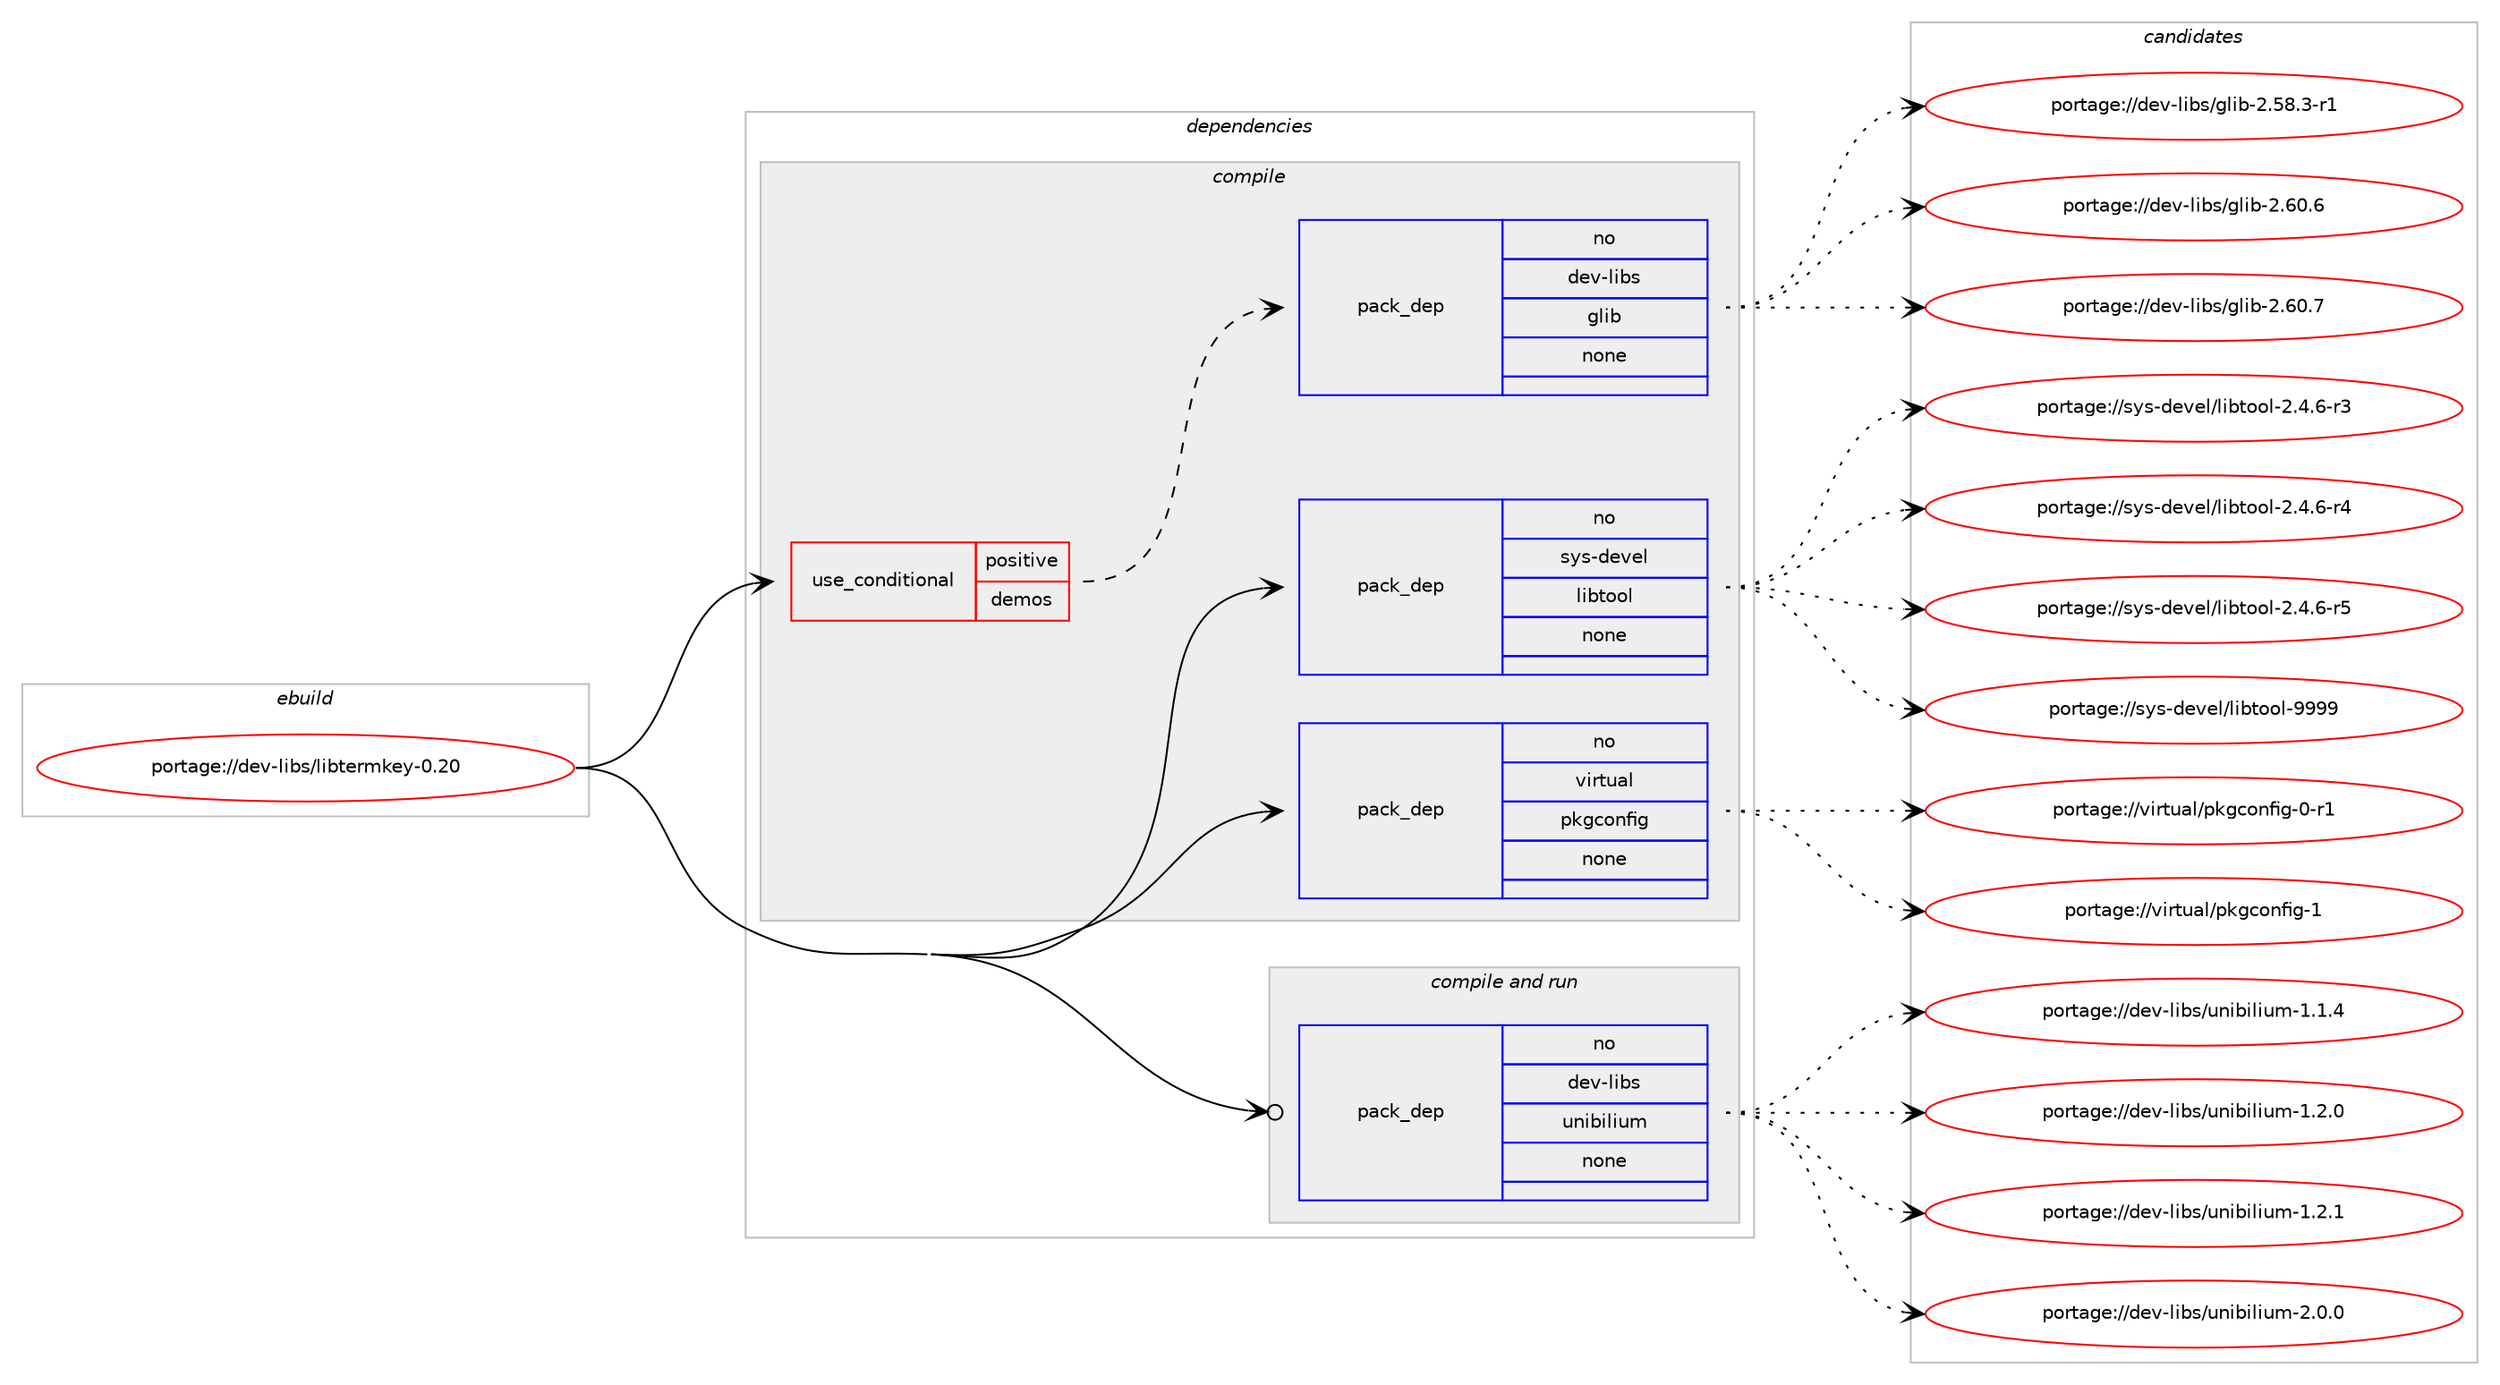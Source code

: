 digraph prolog {

# *************
# Graph options
# *************

newrank=true;
concentrate=true;
compound=true;
graph [rankdir=LR,fontname=Helvetica,fontsize=10,ranksep=1.5];#, ranksep=2.5, nodesep=0.2];
edge  [arrowhead=vee];
node  [fontname=Helvetica,fontsize=10];

# **********
# The ebuild
# **********

subgraph cluster_leftcol {
color=gray;
rank=same;
label=<<i>ebuild</i>>;
id [label="portage://dev-libs/libtermkey-0.20", color=red, width=4, href="../dev-libs/libtermkey-0.20.svg"];
}

# ****************
# The dependencies
# ****************

subgraph cluster_midcol {
color=gray;
label=<<i>dependencies</i>>;
subgraph cluster_compile {
fillcolor="#eeeeee";
style=filled;
label=<<i>compile</i>>;
subgraph cond21407 {
dependency102323 [label=<<TABLE BORDER="0" CELLBORDER="1" CELLSPACING="0" CELLPADDING="4"><TR><TD ROWSPAN="3" CELLPADDING="10">use_conditional</TD></TR><TR><TD>positive</TD></TR><TR><TD>demos</TD></TR></TABLE>>, shape=none, color=red];
subgraph pack77851 {
dependency102324 [label=<<TABLE BORDER="0" CELLBORDER="1" CELLSPACING="0" CELLPADDING="4" WIDTH="220"><TR><TD ROWSPAN="6" CELLPADDING="30">pack_dep</TD></TR><TR><TD WIDTH="110">no</TD></TR><TR><TD>dev-libs</TD></TR><TR><TD>glib</TD></TR><TR><TD>none</TD></TR><TR><TD></TD></TR></TABLE>>, shape=none, color=blue];
}
dependency102323:e -> dependency102324:w [weight=20,style="dashed",arrowhead="vee"];
}
id:e -> dependency102323:w [weight=20,style="solid",arrowhead="vee"];
subgraph pack77852 {
dependency102325 [label=<<TABLE BORDER="0" CELLBORDER="1" CELLSPACING="0" CELLPADDING="4" WIDTH="220"><TR><TD ROWSPAN="6" CELLPADDING="30">pack_dep</TD></TR><TR><TD WIDTH="110">no</TD></TR><TR><TD>sys-devel</TD></TR><TR><TD>libtool</TD></TR><TR><TD>none</TD></TR><TR><TD></TD></TR></TABLE>>, shape=none, color=blue];
}
id:e -> dependency102325:w [weight=20,style="solid",arrowhead="vee"];
subgraph pack77853 {
dependency102326 [label=<<TABLE BORDER="0" CELLBORDER="1" CELLSPACING="0" CELLPADDING="4" WIDTH="220"><TR><TD ROWSPAN="6" CELLPADDING="30">pack_dep</TD></TR><TR><TD WIDTH="110">no</TD></TR><TR><TD>virtual</TD></TR><TR><TD>pkgconfig</TD></TR><TR><TD>none</TD></TR><TR><TD></TD></TR></TABLE>>, shape=none, color=blue];
}
id:e -> dependency102326:w [weight=20,style="solid",arrowhead="vee"];
}
subgraph cluster_compileandrun {
fillcolor="#eeeeee";
style=filled;
label=<<i>compile and run</i>>;
subgraph pack77854 {
dependency102327 [label=<<TABLE BORDER="0" CELLBORDER="1" CELLSPACING="0" CELLPADDING="4" WIDTH="220"><TR><TD ROWSPAN="6" CELLPADDING="30">pack_dep</TD></TR><TR><TD WIDTH="110">no</TD></TR><TR><TD>dev-libs</TD></TR><TR><TD>unibilium</TD></TR><TR><TD>none</TD></TR><TR><TD></TD></TR></TABLE>>, shape=none, color=blue];
}
id:e -> dependency102327:w [weight=20,style="solid",arrowhead="odotvee"];
}
subgraph cluster_run {
fillcolor="#eeeeee";
style=filled;
label=<<i>run</i>>;
}
}

# **************
# The candidates
# **************

subgraph cluster_choices {
rank=same;
color=gray;
label=<<i>candidates</i>>;

subgraph choice77851 {
color=black;
nodesep=1;
choiceportage10010111845108105981154710310810598455046535646514511449 [label="portage://dev-libs/glib-2.58.3-r1", color=red, width=4,href="../dev-libs/glib-2.58.3-r1.svg"];
choiceportage1001011184510810598115471031081059845504654484654 [label="portage://dev-libs/glib-2.60.6", color=red, width=4,href="../dev-libs/glib-2.60.6.svg"];
choiceportage1001011184510810598115471031081059845504654484655 [label="portage://dev-libs/glib-2.60.7", color=red, width=4,href="../dev-libs/glib-2.60.7.svg"];
dependency102324:e -> choiceportage10010111845108105981154710310810598455046535646514511449:w [style=dotted,weight="100"];
dependency102324:e -> choiceportage1001011184510810598115471031081059845504654484654:w [style=dotted,weight="100"];
dependency102324:e -> choiceportage1001011184510810598115471031081059845504654484655:w [style=dotted,weight="100"];
}
subgraph choice77852 {
color=black;
nodesep=1;
choiceportage1151211154510010111810110847108105981161111111084550465246544511451 [label="portage://sys-devel/libtool-2.4.6-r3", color=red, width=4,href="../sys-devel/libtool-2.4.6-r3.svg"];
choiceportage1151211154510010111810110847108105981161111111084550465246544511452 [label="portage://sys-devel/libtool-2.4.6-r4", color=red, width=4,href="../sys-devel/libtool-2.4.6-r4.svg"];
choiceportage1151211154510010111810110847108105981161111111084550465246544511453 [label="portage://sys-devel/libtool-2.4.6-r5", color=red, width=4,href="../sys-devel/libtool-2.4.6-r5.svg"];
choiceportage1151211154510010111810110847108105981161111111084557575757 [label="portage://sys-devel/libtool-9999", color=red, width=4,href="../sys-devel/libtool-9999.svg"];
dependency102325:e -> choiceportage1151211154510010111810110847108105981161111111084550465246544511451:w [style=dotted,weight="100"];
dependency102325:e -> choiceportage1151211154510010111810110847108105981161111111084550465246544511452:w [style=dotted,weight="100"];
dependency102325:e -> choiceportage1151211154510010111810110847108105981161111111084550465246544511453:w [style=dotted,weight="100"];
dependency102325:e -> choiceportage1151211154510010111810110847108105981161111111084557575757:w [style=dotted,weight="100"];
}
subgraph choice77853 {
color=black;
nodesep=1;
choiceportage11810511411611797108471121071039911111010210510345484511449 [label="portage://virtual/pkgconfig-0-r1", color=red, width=4,href="../virtual/pkgconfig-0-r1.svg"];
choiceportage1181051141161179710847112107103991111101021051034549 [label="portage://virtual/pkgconfig-1", color=red, width=4,href="../virtual/pkgconfig-1.svg"];
dependency102326:e -> choiceportage11810511411611797108471121071039911111010210510345484511449:w [style=dotted,weight="100"];
dependency102326:e -> choiceportage1181051141161179710847112107103991111101021051034549:w [style=dotted,weight="100"];
}
subgraph choice77854 {
color=black;
nodesep=1;
choiceportage10010111845108105981154711711010598105108105117109454946494652 [label="portage://dev-libs/unibilium-1.1.4", color=red, width=4,href="../dev-libs/unibilium-1.1.4.svg"];
choiceportage10010111845108105981154711711010598105108105117109454946504648 [label="portage://dev-libs/unibilium-1.2.0", color=red, width=4,href="../dev-libs/unibilium-1.2.0.svg"];
choiceportage10010111845108105981154711711010598105108105117109454946504649 [label="portage://dev-libs/unibilium-1.2.1", color=red, width=4,href="../dev-libs/unibilium-1.2.1.svg"];
choiceportage10010111845108105981154711711010598105108105117109455046484648 [label="portage://dev-libs/unibilium-2.0.0", color=red, width=4,href="../dev-libs/unibilium-2.0.0.svg"];
dependency102327:e -> choiceportage10010111845108105981154711711010598105108105117109454946494652:w [style=dotted,weight="100"];
dependency102327:e -> choiceportage10010111845108105981154711711010598105108105117109454946504648:w [style=dotted,weight="100"];
dependency102327:e -> choiceportage10010111845108105981154711711010598105108105117109454946504649:w [style=dotted,weight="100"];
dependency102327:e -> choiceportage10010111845108105981154711711010598105108105117109455046484648:w [style=dotted,weight="100"];
}
}

}

